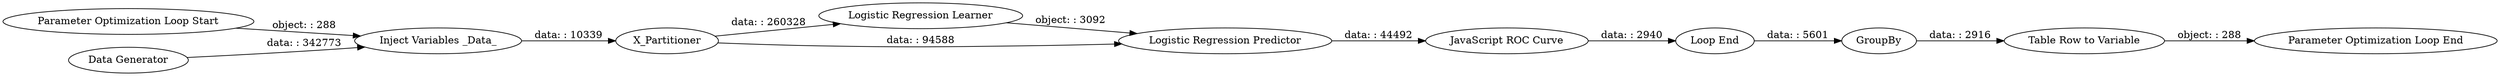 digraph {
	"-2251601931684924377_335" [label="JavaScript ROC Curve"]
	"-2251601931684924377_340" [label="Inject Variables _Data_"]
	"-2251601931684924377_342" [label=GroupBy]
	"-2251601931684924377_327" [label="Logistic Regression Learner"]
	"-2251601931684924377_324" [label="Parameter Optimization Loop Start"]
	"-2251601931684924377_332" [label="Data Generator"]
	"-2251601931684924377_338" [label=X_Partitioner]
	"-2251601931684924377_341" [label="Loop End"]
	"-2251601931684924377_337" [label="Table Row to Variable"]
	"-2251601931684924377_334" [label="Logistic Regression Predictor"]
	"-2251601931684924377_325" [label="Parameter Optimization Loop End"]
	"-2251601931684924377_324" -> "-2251601931684924377_340" [label="object: : 288"]
	"-2251601931684924377_341" -> "-2251601931684924377_342" [label="data: : 5601"]
	"-2251601931684924377_332" -> "-2251601931684924377_340" [label="data: : 342773"]
	"-2251601931684924377_338" -> "-2251601931684924377_334" [label="data: : 94588"]
	"-2251601931684924377_327" -> "-2251601931684924377_334" [label="object: : 3092"]
	"-2251601931684924377_340" -> "-2251601931684924377_338" [label="data: : 10339"]
	"-2251601931684924377_335" -> "-2251601931684924377_341" [label="data: : 2940"]
	"-2251601931684924377_342" -> "-2251601931684924377_337" [label="data: : 2916"]
	"-2251601931684924377_334" -> "-2251601931684924377_335" [label="data: : 44492"]
	"-2251601931684924377_337" -> "-2251601931684924377_325" [label="object: : 288"]
	"-2251601931684924377_338" -> "-2251601931684924377_327" [label="data: : 260328"]
	rankdir=LR
}
